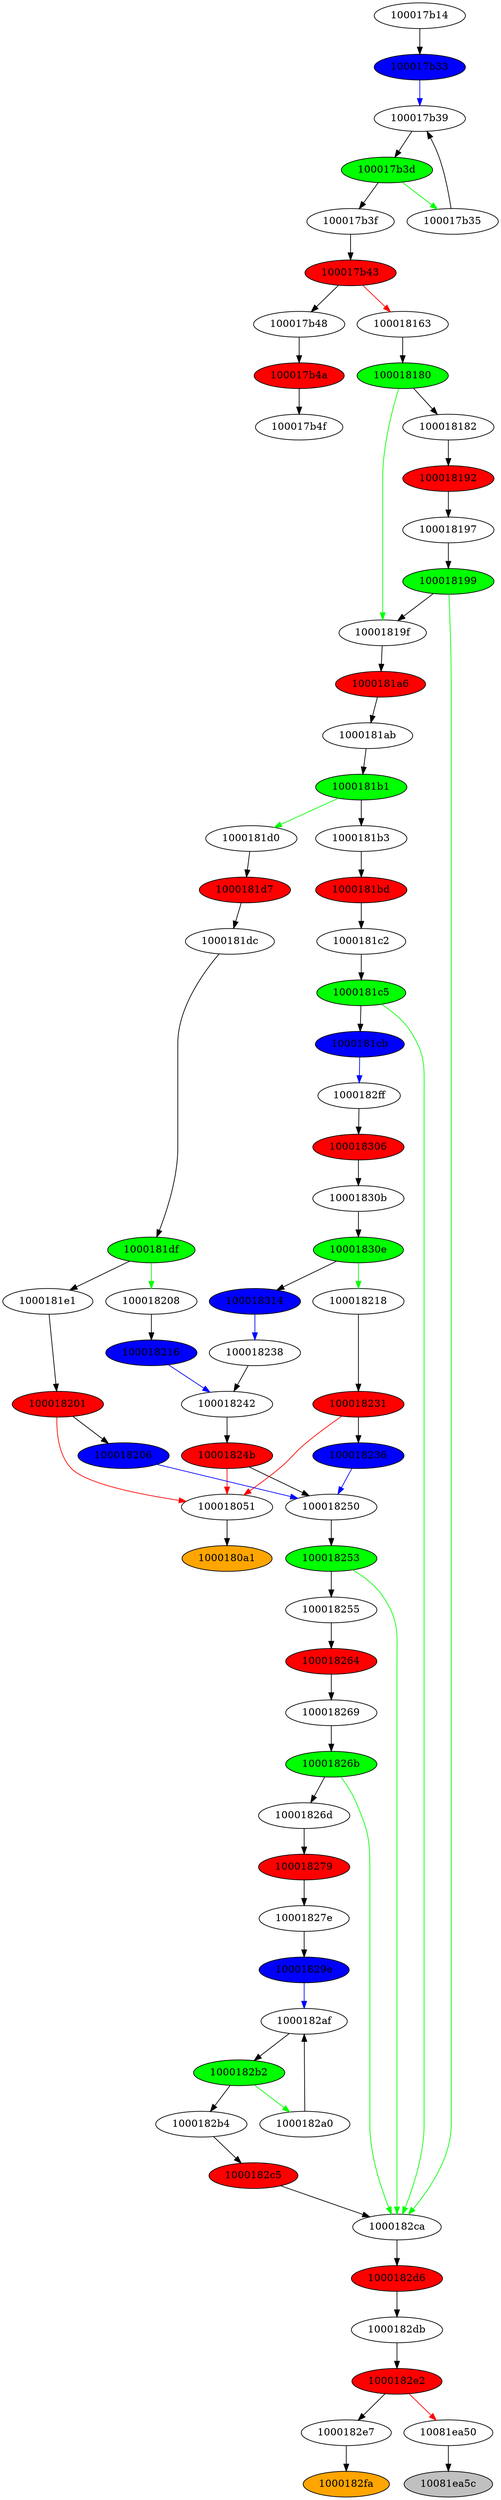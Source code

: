 digraph mon_graphe {
"100017b14"->"100017b33";
"100017b33"->"100017b39" [color=blue];
"100017b33" [style=filled fillcolor=blue];
"100017b39"->"100017b3d";
"100017b3d"->"100017b3f";
"100017b3d" [style=filled fillcolor=green];
"100017b3f"->"100017b43";
"100017b43"->"100017b48";
"100017b43" [style=filled fillcolor=red];
"100017b48"->"100017b4a";
"100017b4a"->"100017b4f";
"100017b4a" [style=filled fillcolor=red];
"100017b4f";
"100017b43"->"100018163" [color=red];
"100017b43" [style=filled fillcolor=red];
"100018163"->"100018180";
"100018180"->"100018182";
"100018180" [style=filled fillcolor=green];
"100018182"->"100018192";
"100018192"->"100018197";
"100018192" [style=filled fillcolor=red];
"100018197"->"100018199";
"100018199"->"10001819f";
"100018199" [style=filled fillcolor=green];
"10001819f"->"1000181a6";
"1000181a6"->"1000181ab";
"1000181a6" [style=filled fillcolor=red];
"1000181ab"->"1000181b1";
"1000181b1"->"1000181b3";
"1000181b1" [style=filled fillcolor=green];
"1000181b3"->"1000181bd";
"1000181bd"->"1000181c2";
"1000181bd" [style=filled fillcolor=red];
"1000181c2"->"1000181c5";
"1000181c5"->"1000181cb";
"1000181c5" [style=filled fillcolor=green];
"1000181cb"->"1000182ff" [color=blue];
"1000181cb" [style=filled fillcolor=blue];
"1000182ff"->"100018306";
"100018306"->"10001830b";
"100018306" [style=filled fillcolor=red];
"10001830b"->"10001830e";
"10001830e"->"100018314";
"10001830e" [style=filled fillcolor=green];
"100018314"->"100018238" [color=blue];
"100018314" [style=filled fillcolor=blue];
"100018238"->"100018242";
"100018242"->"10001824b";
"10001824b"->"100018250";
"10001824b" [style=filled fillcolor=red];
"100018250"->"100018253";
"100018253"->"100018255";
"100018253" [style=filled fillcolor=green];
"100018255"->"100018264";
"100018264"->"100018269";
"100018264" [style=filled fillcolor=red];
"100018269"->"10001826b";
"10001826b"->"10001826d";
"10001826b" [style=filled fillcolor=green];
"10001826d"->"100018279";
"100018279"->"10001827e";
"100018279" [style=filled fillcolor=red];
"10001827e"->"10001829e";
"10001829e"->"1000182af" [color=blue];
"10001829e" [style=filled fillcolor=blue];
"1000182af"->"1000182b2";
"1000182b2"->"1000182b4";
"1000182b2" [style=filled fillcolor=green];
"1000182b4"->"1000182c5";
"1000182c5"->"1000182ca";
"1000182c5" [style=filled fillcolor=red];
"1000182ca"->"1000182d6";
"1000182d6"->"1000182db";
"1000182d6" [style=filled fillcolor=red];
"1000182db"->"1000182e2";
"1000182e2"->"1000182e7";
"1000182e2" [style=filled fillcolor=red];
"1000182e7"->"1000182fa";
"1000182fa"[style=filled fillcolor=orange];
"1000182e2"->"10081ea50" [color=red];
"1000182e2" [style=filled fillcolor=red];
"10081ea50"->"10081ea5c";
"10081ea5c"[style=filled fillcolor=grey];
"1000182b2"->"1000182a0" [color=green];
"1000182b2" [style=filled fillcolor=green];
"1000182a0"->"1000182af";
"1000182af";
"10001826b"->"1000182ca" [color=green];
"10001826b" [style=filled fillcolor=green];
"1000182ca";
"100018253"->"1000182ca" [color=green];
"100018253" [style=filled fillcolor=green];
"1000182ca";
"10001824b"->"100018051" [color=red];
"10001824b" [style=filled fillcolor=red];
"100018051"->"1000180a1";
"1000180a1"[style=filled fillcolor=orange];
"10001830e"->"100018218" [color=green];
"10001830e" [style=filled fillcolor=green];
"100018218"->"100018231";
"100018231"->"100018236";
"100018231" [style=filled fillcolor=red];
"100018236"->"100018250" [color=blue];
"100018236" [style=filled fillcolor=blue];
"100018250";
"100018231"->"100018051" [color=red];
"100018231" [style=filled fillcolor=red];
"100018051";
"1000181c5"->"1000182ca" [color=green];
"1000181c5" [style=filled fillcolor=green];
"1000182ca";
"1000181b1"->"1000181d0" [color=green];
"1000181b1" [style=filled fillcolor=green];
"1000181d0"->"1000181d7";
"1000181d7"->"1000181dc";
"1000181d7" [style=filled fillcolor=red];
"1000181dc"->"1000181df";
"1000181df"->"1000181e1";
"1000181df" [style=filled fillcolor=green];
"1000181e1"->"100018201";
"100018201"->"100018206";
"100018201" [style=filled fillcolor=red];
"100018206"->"100018250" [color=blue];
"100018206" [style=filled fillcolor=blue];
"100018250";
"100018201"->"100018051" [color=red];
"100018201" [style=filled fillcolor=red];
"100018051";
"1000181df"->"100018208" [color=green];
"1000181df" [style=filled fillcolor=green];
"100018208"->"100018216";
"100018216"->"100018242" [color=blue];
"100018216" [style=filled fillcolor=blue];
"100018242";
"100018199"->"1000182ca" [color=green];
"100018199" [style=filled fillcolor=green];
"1000182ca";
"100018180"->"10001819f" [color=green];
"100018180" [style=filled fillcolor=green];
"10001819f";
"100017b3d"->"100017b35" [color=green];
"100017b3d" [style=filled fillcolor=green];
"100017b35"->"100017b39";
"100017b39";
}